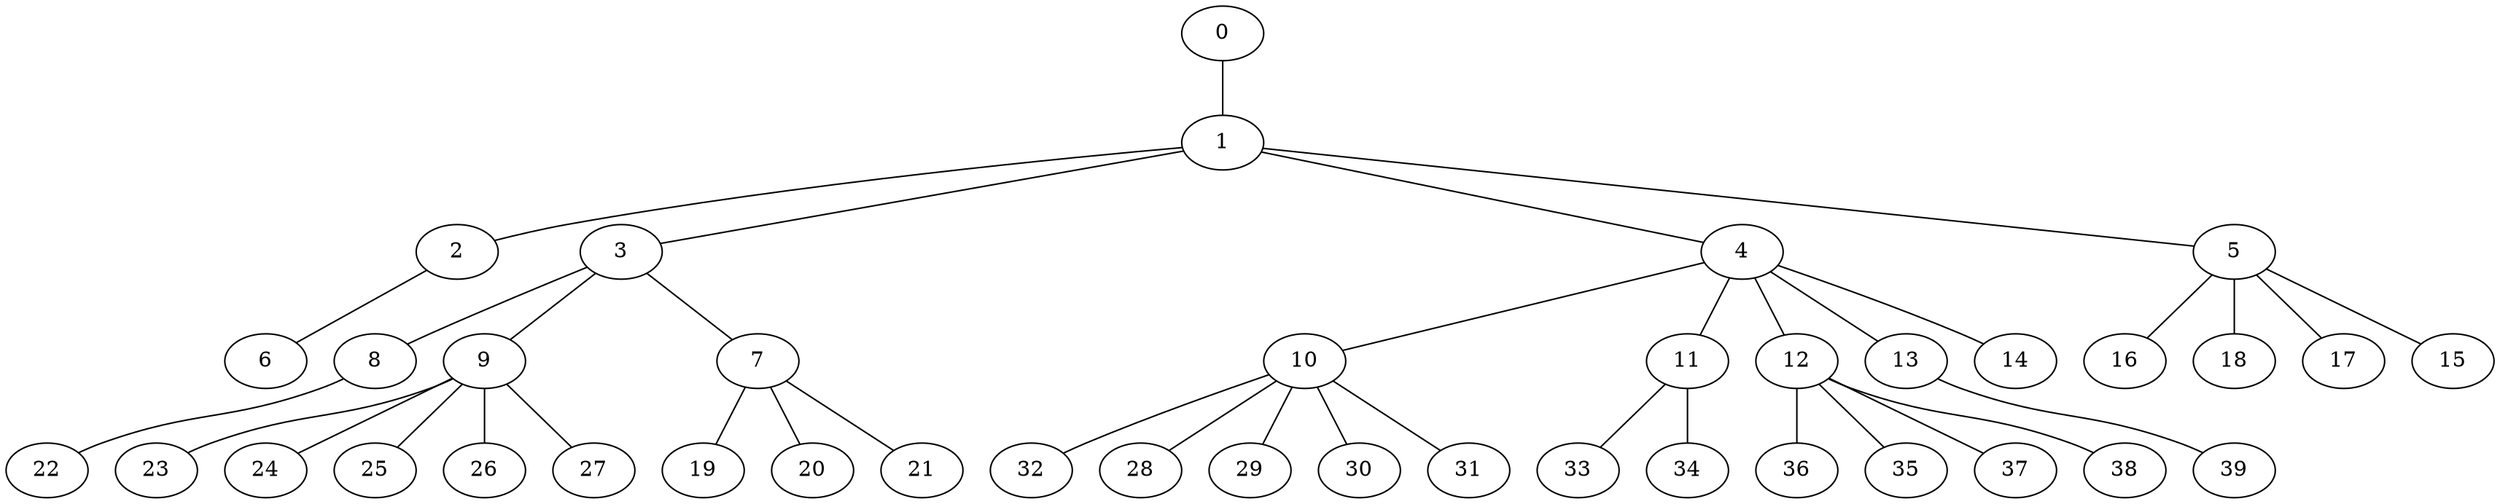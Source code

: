 
graph graphname {
    0 -- 1
1 -- 2
1 -- 3
1 -- 4
1 -- 5
2 -- 6
3 -- 8
3 -- 9
3 -- 7
4 -- 10
4 -- 11
4 -- 12
4 -- 13
4 -- 14
5 -- 16
5 -- 18
5 -- 17
5 -- 15
7 -- 19
7 -- 20
7 -- 21
8 -- 22
9 -- 23
9 -- 24
9 -- 25
9 -- 26
9 -- 27
10 -- 32
10 -- 28
10 -- 29
10 -- 30
10 -- 31
11 -- 33
11 -- 34
12 -- 36
12 -- 35
12 -- 37
12 -- 38
13 -- 39

}
